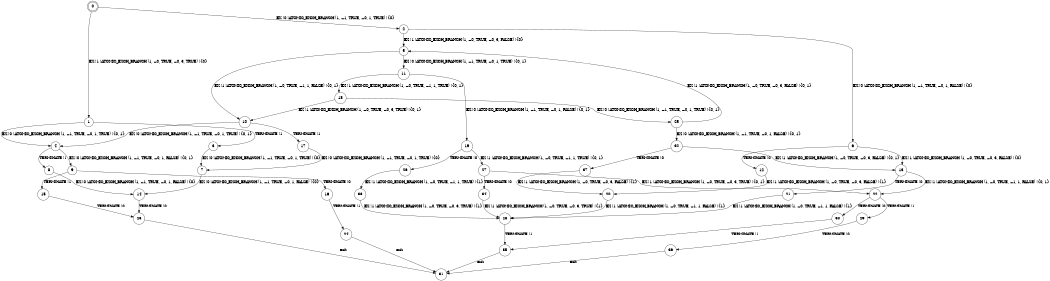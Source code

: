 digraph BCG {
size = "7, 10.5";
center = TRUE;
node [shape = circle];
0 [peripheries = 2];
0 -> 1 [label = "EX !1 !ATOMIC_EXCH_BRANCH (1, +0, TRUE, +0, 3, TRUE) !{0}"];
0 -> 2 [label = "EX !0 !ATOMIC_EXCH_BRANCH (1, +1, TRUE, +0, 1, TRUE) !{0}"];
1 -> 3 [label = "TERMINATE !1"];
1 -> 4 [label = "EX !0 !ATOMIC_EXCH_BRANCH (1, +1, TRUE, +0, 1, TRUE) !{0, 1}"];
2 -> 5 [label = "EX !1 !ATOMIC_EXCH_BRANCH (1, +0, TRUE, +0, 3, FALSE) !{0}"];
2 -> 6 [label = "EX !0 !ATOMIC_EXCH_BRANCH (1, +1, TRUE, +0, 1, FALSE) !{0}"];
3 -> 7 [label = "EX !0 !ATOMIC_EXCH_BRANCH (1, +1, TRUE, +0, 1, TRUE) !{0}"];
4 -> 8 [label = "TERMINATE !1"];
4 -> 9 [label = "EX !0 !ATOMIC_EXCH_BRANCH (1, +1, TRUE, +0, 1, FALSE) !{0, 1}"];
5 -> 10 [label = "EX !1 !ATOMIC_EXCH_BRANCH (1, +0, TRUE, +1, 1, FALSE) !{0, 1}"];
5 -> 11 [label = "EX !0 !ATOMIC_EXCH_BRANCH (1, +1, TRUE, +0, 1, TRUE) !{0, 1}"];
6 -> 12 [label = "TERMINATE !0"];
6 -> 13 [label = "EX !1 !ATOMIC_EXCH_BRANCH (1, +0, TRUE, +0, 3, FALSE) !{0}"];
7 -> 14 [label = "EX !0 !ATOMIC_EXCH_BRANCH (1, +1, TRUE, +0, 1, FALSE) !{0}"];
8 -> 14 [label = "EX !0 !ATOMIC_EXCH_BRANCH (1, +1, TRUE, +0, 1, FALSE) !{0}"];
9 -> 15 [label = "TERMINATE !1"];
9 -> 16 [label = "TERMINATE !0"];
10 -> 17 [label = "TERMINATE !1"];
10 -> 4 [label = "EX !0 !ATOMIC_EXCH_BRANCH (1, +1, TRUE, +0, 1, TRUE) !{0, 1}"];
11 -> 18 [label = "EX !1 !ATOMIC_EXCH_BRANCH (1, +0, TRUE, +1, 1, TRUE) !{0, 1}"];
11 -> 19 [label = "EX !0 !ATOMIC_EXCH_BRANCH (1, +1, TRUE, +0, 1, FALSE) !{0, 1}"];
12 -> 20 [label = "EX !1 !ATOMIC_EXCH_BRANCH (1, +0, TRUE, +0, 3, FALSE) !{1}"];
13 -> 21 [label = "TERMINATE !0"];
13 -> 22 [label = "EX !1 !ATOMIC_EXCH_BRANCH (1, +0, TRUE, +1, 1, FALSE) !{0, 1}"];
14 -> 23 [label = "TERMINATE !0"];
15 -> 23 [label = "TERMINATE !0"];
16 -> 24 [label = "TERMINATE !1"];
17 -> 7 [label = "EX !0 !ATOMIC_EXCH_BRANCH (1, +1, TRUE, +0, 1, TRUE) !{0}"];
18 -> 10 [label = "EX !1 !ATOMIC_EXCH_BRANCH (1, +0, TRUE, +0, 3, TRUE) !{0, 1}"];
18 -> 25 [label = "EX !0 !ATOMIC_EXCH_BRANCH (1, +1, TRUE, +0, 1, TRUE) !{0, 1}"];
19 -> 26 [label = "TERMINATE !0"];
19 -> 27 [label = "EX !1 !ATOMIC_EXCH_BRANCH (1, +0, TRUE, +1, 1, TRUE) !{0, 1}"];
20 -> 28 [label = "EX !1 !ATOMIC_EXCH_BRANCH (1, +0, TRUE, +1, 1, FALSE) !{1}"];
21 -> 28 [label = "EX !1 !ATOMIC_EXCH_BRANCH (1, +0, TRUE, +1, 1, FALSE) !{1}"];
22 -> 29 [label = "TERMINATE !1"];
22 -> 30 [label = "TERMINATE !0"];
23 -> 31 [label = "exit"];
24 -> 31 [label = "exit"];
25 -> 5 [label = "EX !1 !ATOMIC_EXCH_BRANCH (1, +0, TRUE, +0, 3, FALSE) !{0, 1}"];
25 -> 32 [label = "EX !0 !ATOMIC_EXCH_BRANCH (1, +1, TRUE, +0, 1, FALSE) !{0, 1}"];
26 -> 33 [label = "EX !1 !ATOMIC_EXCH_BRANCH (1, +0, TRUE, +1, 1, TRUE) !{1}"];
27 -> 34 [label = "TERMINATE !0"];
27 -> 22 [label = "EX !1 !ATOMIC_EXCH_BRANCH (1, +0, TRUE, +0, 3, TRUE) !{0, 1}"];
28 -> 35 [label = "TERMINATE !1"];
29 -> 36 [label = "TERMINATE !0"];
30 -> 35 [label = "TERMINATE !1"];
32 -> 37 [label = "TERMINATE !0"];
32 -> 13 [label = "EX !1 !ATOMIC_EXCH_BRANCH (1, +0, TRUE, +0, 3, FALSE) !{0, 1}"];
33 -> 28 [label = "EX !1 !ATOMIC_EXCH_BRANCH (1, +0, TRUE, +0, 3, TRUE) !{1}"];
34 -> 28 [label = "EX !1 !ATOMIC_EXCH_BRANCH (1, +0, TRUE, +0, 3, TRUE) !{1}"];
35 -> 31 [label = "exit"];
36 -> 31 [label = "exit"];
37 -> 20 [label = "EX !1 !ATOMIC_EXCH_BRANCH (1, +0, TRUE, +0, 3, FALSE) !{1}"];
}
